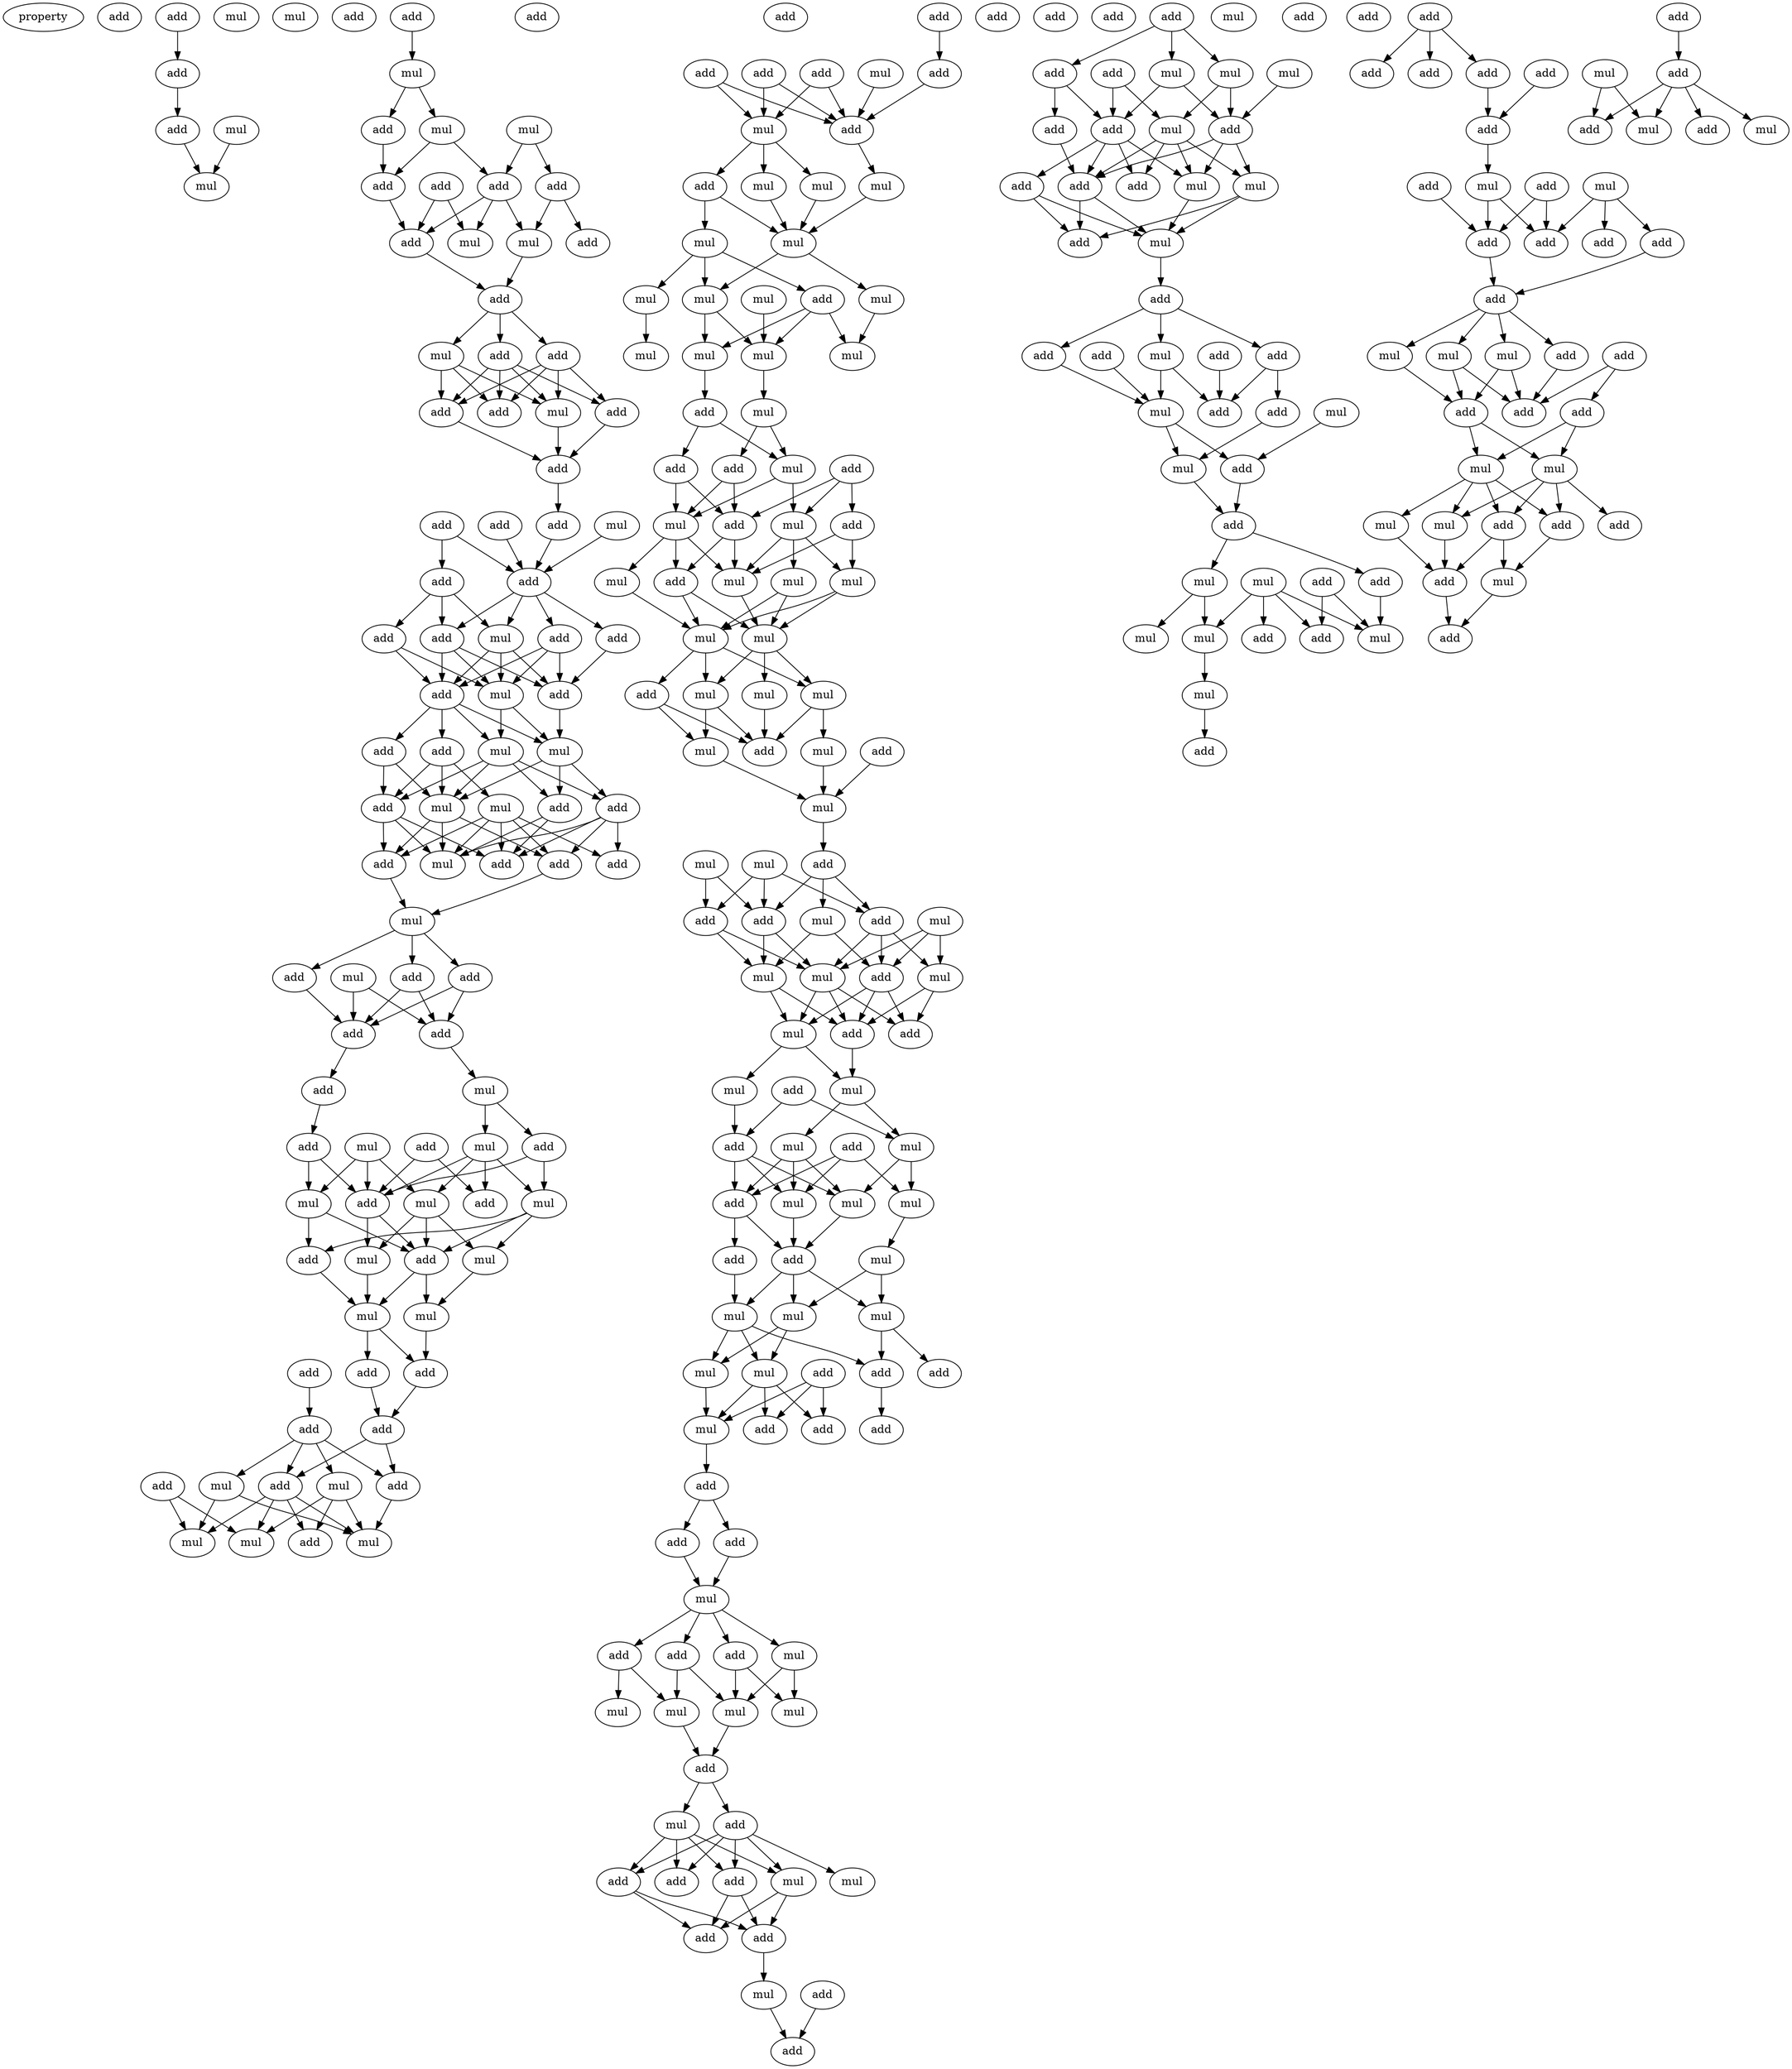 digraph {
    node [fontcolor=black]
    property [mul=2,lf=1.6]
    0 [ label = add ];
    1 [ label = add ];
    2 [ label = mul ];
    3 [ label = mul ];
    4 [ label = add ];
    5 [ label = add ];
    6 [ label = add ];
    7 [ label = mul ];
    8 [ label = mul ];
    9 [ label = add ];
    10 [ label = mul ];
    11 [ label = mul ];
    12 [ label = mul ];
    13 [ label = add ];
    14 [ label = add ];
    15 [ label = add ];
    16 [ label = add ];
    17 [ label = add ];
    18 [ label = add ];
    19 [ label = mul ];
    20 [ label = add ];
    21 [ label = mul ];
    22 [ label = add ];
    23 [ label = add ];
    24 [ label = add ];
    25 [ label = mul ];
    26 [ label = add ];
    27 [ label = mul ];
    28 [ label = add ];
    29 [ label = add ];
    30 [ label = add ];
    31 [ label = add ];
    32 [ label = add ];
    33 [ label = add ];
    34 [ label = mul ];
    35 [ label = add ];
    36 [ label = add ];
    37 [ label = add ];
    38 [ label = add ];
    39 [ label = add ];
    40 [ label = add ];
    41 [ label = add ];
    42 [ label = add ];
    43 [ label = mul ];
    44 [ label = add ];
    45 [ label = add ];
    46 [ label = mul ];
    47 [ label = mul ];
    48 [ label = add ];
    49 [ label = mul ];
    50 [ label = add ];
    51 [ label = add ];
    52 [ label = add ];
    53 [ label = add ];
    54 [ label = mul ];
    55 [ label = mul ];
    56 [ label = add ];
    57 [ label = add ];
    58 [ label = mul ];
    59 [ label = add ];
    60 [ label = add ];
    61 [ label = mul ];
    62 [ label = mul ];
    63 [ label = add ];
    64 [ label = add ];
    65 [ label = add ];
    66 [ label = add ];
    67 [ label = add ];
    68 [ label = mul ];
    69 [ label = add ];
    70 [ label = add ];
    71 [ label = add ];
    72 [ label = mul ];
    73 [ label = mul ];
    74 [ label = add ];
    75 [ label = mul ];
    76 [ label = add ];
    77 [ label = mul ];
    78 [ label = mul ];
    79 [ label = add ];
    80 [ label = add ];
    81 [ label = add ];
    82 [ label = mul ];
    83 [ label = mul ];
    84 [ label = mul ];
    85 [ label = mul ];
    86 [ label = add ];
    87 [ label = add ];
    88 [ label = add ];
    89 [ label = add ];
    90 [ label = add ];
    91 [ label = add ];
    92 [ label = mul ];
    93 [ label = mul ];
    94 [ label = add ];
    95 [ label = add ];
    96 [ label = mul ];
    97 [ label = mul ];
    98 [ label = mul ];
    99 [ label = add ];
    100 [ label = add ];
    101 [ label = add ];
    102 [ label = mul ];
    103 [ label = add ];
    104 [ label = add ];
    105 [ label = add ];
    106 [ label = add ];
    107 [ label = mul ];
    108 [ label = add ];
    109 [ label = mul ];
    110 [ label = mul ];
    111 [ label = mul ];
    112 [ label = mul ];
    113 [ label = mul ];
    114 [ label = mul ];
    115 [ label = mul ];
    116 [ label = mul ];
    117 [ label = add ];
    118 [ label = mul ];
    119 [ label = mul ];
    120 [ label = mul ];
    121 [ label = mul ];
    122 [ label = mul ];
    123 [ label = add ];
    124 [ label = mul ];
    125 [ label = mul ];
    126 [ label = add ];
    127 [ label = add ];
    128 [ label = add ];
    129 [ label = add ];
    130 [ label = mul ];
    131 [ label = add ];
    132 [ label = mul ];
    133 [ label = mul ];
    134 [ label = mul ];
    135 [ label = mul ];
    136 [ label = add ];
    137 [ label = mul ];
    138 [ label = mul ];
    139 [ label = mul ];
    140 [ label = mul ];
    141 [ label = mul ];
    142 [ label = mul ];
    143 [ label = add ];
    144 [ label = add ];
    145 [ label = add ];
    146 [ label = mul ];
    147 [ label = mul ];
    148 [ label = mul ];
    149 [ label = add ];
    150 [ label = mul ];
    151 [ label = mul ];
    152 [ label = add ];
    153 [ label = add ];
    154 [ label = mul ];
    155 [ label = mul ];
    156 [ label = add ];
    157 [ label = mul ];
    158 [ label = add ];
    159 [ label = mul ];
    160 [ label = mul ];
    161 [ label = add ];
    162 [ label = add ];
    163 [ label = mul ];
    164 [ label = mul ];
    165 [ label = mul ];
    166 [ label = add ];
    167 [ label = mul ];
    168 [ label = add ];
    169 [ label = mul ];
    170 [ label = add ];
    171 [ label = mul ];
    172 [ label = mul ];
    173 [ label = mul ];
    174 [ label = add ];
    175 [ label = add ];
    176 [ label = mul ];
    177 [ label = add ];
    178 [ label = mul ];
    179 [ label = mul ];
    180 [ label = mul ];
    181 [ label = mul ];
    182 [ label = add ];
    183 [ label = add ];
    184 [ label = mul ];
    185 [ label = add ];
    186 [ label = add ];
    187 [ label = add ];
    188 [ label = mul ];
    189 [ label = add ];
    190 [ label = add ];
    191 [ label = add ];
    192 [ label = add ];
    193 [ label = add ];
    194 [ label = mul ];
    195 [ label = add ];
    196 [ label = mul ];
    197 [ label = add ];
    198 [ label = add ];
    199 [ label = add ];
    200 [ label = add ];
    201 [ label = mul ];
    202 [ label = mul ];
    203 [ label = mul ];
    204 [ label = mul ];
    205 [ label = add ];
    206 [ label = add ];
    207 [ label = mul ];
    208 [ label = mul ];
    209 [ label = mul ];
    210 [ label = add ];
    211 [ label = add ];
    212 [ label = add ];
    213 [ label = add ];
    214 [ label = add ];
    215 [ label = mul ];
    216 [ label = add ];
    217 [ label = add ];
    218 [ label = add ];
    219 [ label = mul ];
    220 [ label = mul ];
    221 [ label = add ];
    222 [ label = add ];
    223 [ label = mul ];
    224 [ label = add ];
    225 [ label = mul ];
    226 [ label = add ];
    227 [ label = add ];
    228 [ label = add ];
    229 [ label = mul ];
    230 [ label = add ];
    231 [ label = mul ];
    232 [ label = add ];
    233 [ label = mul ];
    234 [ label = add ];
    235 [ label = add ];
    236 [ label = add ];
    237 [ label = mul ];
    238 [ label = add ];
    239 [ label = add ];
    240 [ label = add ];
    241 [ label = add ];
    242 [ label = mul ];
    243 [ label = add ];
    244 [ label = mul ];
    245 [ label = mul ];
    246 [ label = add ];
    247 [ label = add ];
    248 [ label = mul ];
    249 [ label = add ];
    250 [ label = mul ];
    251 [ label = add ];
    252 [ label = mul ];
    253 [ label = mul ];
    254 [ label = mul ];
    255 [ label = add ];
    256 [ label = add ];
    257 [ label = mul ];
    258 [ label = add ];
    259 [ label = mul ];
    260 [ label = add ];
    261 [ label = add ];
    262 [ label = add ];
    263 [ label = add ];
    264 [ label = add ];
    265 [ label = add ];
    266 [ label = add ];
    267 [ label = add ];
    268 [ label = add ];
    269 [ label = mul ];
    270 [ label = mul ];
    271 [ label = add ];
    272 [ label = add ];
    273 [ label = add ];
    274 [ label = add ];
    275 [ label = add ];
    276 [ label = add ];
    277 [ label = mul ];
    278 [ label = add ];
    279 [ label = mul ];
    280 [ label = add ];
    281 [ label = mul ];
    282 [ label = add ];
    283 [ label = add ];
    284 [ label = add ];
    285 [ label = mul ];
    286 [ label = mul ];
    287 [ label = mul ];
    288 [ label = add ];
    289 [ label = add ];
    290 [ label = mul ];
    291 [ label = add ];
    292 [ label = add ];
    293 [ label = mul ];
    294 [ label = add ];
    295 [ label = add ];
    296 [ label = add ];
    297 [ label = mul ];
    298 [ label = add ];
    299 [ label = add ];
    300 [ label = mul ];
    301 [ label = mul ];
    1 -> 5 [ name = 0 ];
    5 -> 6 [ name = 1 ];
    6 -> 8 [ name = 2 ];
    7 -> 8 [ name = 3 ];
    9 -> 10 [ name = 4 ];
    10 -> 11 [ name = 5 ];
    10 -> 13 [ name = 6 ];
    11 -> 14 [ name = 7 ];
    11 -> 16 [ name = 8 ];
    12 -> 15 [ name = 9 ];
    12 -> 16 [ name = 10 ];
    13 -> 14 [ name = 11 ];
    14 -> 18 [ name = 12 ];
    15 -> 20 [ name = 13 ];
    15 -> 21 [ name = 14 ];
    16 -> 18 [ name = 15 ];
    16 -> 19 [ name = 16 ];
    16 -> 21 [ name = 17 ];
    17 -> 18 [ name = 18 ];
    17 -> 19 [ name = 19 ];
    18 -> 23 [ name = 20 ];
    21 -> 23 [ name = 21 ];
    23 -> 24 [ name = 22 ];
    23 -> 25 [ name = 23 ];
    23 -> 26 [ name = 24 ];
    24 -> 27 [ name = 25 ];
    24 -> 28 [ name = 26 ];
    24 -> 29 [ name = 27 ];
    24 -> 30 [ name = 28 ];
    25 -> 27 [ name = 29 ];
    25 -> 28 [ name = 30 ];
    25 -> 30 [ name = 31 ];
    26 -> 27 [ name = 32 ];
    26 -> 28 [ name = 33 ];
    26 -> 29 [ name = 34 ];
    26 -> 30 [ name = 35 ];
    27 -> 31 [ name = 36 ];
    29 -> 31 [ name = 37 ];
    30 -> 31 [ name = 38 ];
    31 -> 33 [ name = 39 ];
    33 -> 37 [ name = 40 ];
    34 -> 37 [ name = 41 ];
    35 -> 37 [ name = 42 ];
    35 -> 38 [ name = 43 ];
    36 -> 37 [ name = 44 ];
    37 -> 39 [ name = 45 ];
    37 -> 40 [ name = 46 ];
    37 -> 41 [ name = 47 ];
    37 -> 43 [ name = 48 ];
    38 -> 40 [ name = 49 ];
    38 -> 42 [ name = 50 ];
    38 -> 43 [ name = 51 ];
    39 -> 45 [ name = 52 ];
    40 -> 44 [ name = 53 ];
    40 -> 45 [ name = 54 ];
    40 -> 46 [ name = 55 ];
    41 -> 44 [ name = 56 ];
    41 -> 45 [ name = 57 ];
    41 -> 46 [ name = 58 ];
    42 -> 44 [ name = 59 ];
    42 -> 46 [ name = 60 ];
    43 -> 44 [ name = 61 ];
    43 -> 45 [ name = 62 ];
    43 -> 46 [ name = 63 ];
    44 -> 47 [ name = 64 ];
    44 -> 48 [ name = 65 ];
    44 -> 49 [ name = 66 ];
    44 -> 50 [ name = 67 ];
    45 -> 47 [ name = 68 ];
    46 -> 47 [ name = 69 ];
    46 -> 49 [ name = 70 ];
    47 -> 51 [ name = 71 ];
    47 -> 52 [ name = 72 ];
    47 -> 54 [ name = 73 ];
    48 -> 53 [ name = 74 ];
    48 -> 54 [ name = 75 ];
    49 -> 51 [ name = 76 ];
    49 -> 52 [ name = 77 ];
    49 -> 53 [ name = 78 ];
    49 -> 54 [ name = 79 ];
    50 -> 53 [ name = 80 ];
    50 -> 54 [ name = 81 ];
    50 -> 55 [ name = 82 ];
    51 -> 58 [ name = 83 ];
    51 -> 59 [ name = 84 ];
    52 -> 57 [ name = 85 ];
    52 -> 58 [ name = 86 ];
    52 -> 59 [ name = 87 ];
    52 -> 60 [ name = 88 ];
    53 -> 56 [ name = 89 ];
    53 -> 58 [ name = 90 ];
    53 -> 59 [ name = 91 ];
    54 -> 56 [ name = 92 ];
    54 -> 58 [ name = 93 ];
    54 -> 60 [ name = 94 ];
    55 -> 56 [ name = 95 ];
    55 -> 57 [ name = 96 ];
    55 -> 58 [ name = 97 ];
    55 -> 59 [ name = 98 ];
    55 -> 60 [ name = 99 ];
    56 -> 61 [ name = 100 ];
    60 -> 61 [ name = 101 ];
    61 -> 63 [ name = 102 ];
    61 -> 64 [ name = 103 ];
    61 -> 65 [ name = 104 ];
    62 -> 66 [ name = 105 ];
    62 -> 67 [ name = 106 ];
    63 -> 66 [ name = 107 ];
    63 -> 67 [ name = 108 ];
    64 -> 66 [ name = 109 ];
    65 -> 66 [ name = 110 ];
    65 -> 67 [ name = 111 ];
    66 -> 69 [ name = 112 ];
    67 -> 68 [ name = 113 ];
    68 -> 72 [ name = 114 ];
    68 -> 74 [ name = 115 ];
    69 -> 70 [ name = 116 ];
    70 -> 75 [ name = 117 ];
    70 -> 76 [ name = 118 ];
    71 -> 76 [ name = 119 ];
    71 -> 79 [ name = 120 ];
    72 -> 76 [ name = 121 ];
    72 -> 77 [ name = 122 ];
    72 -> 78 [ name = 123 ];
    72 -> 79 [ name = 124 ];
    73 -> 75 [ name = 125 ];
    73 -> 76 [ name = 126 ];
    73 -> 78 [ name = 127 ];
    74 -> 76 [ name = 128 ];
    74 -> 77 [ name = 129 ];
    75 -> 80 [ name = 130 ];
    75 -> 81 [ name = 131 ];
    76 -> 80 [ name = 132 ];
    76 -> 82 [ name = 133 ];
    77 -> 80 [ name = 134 ];
    77 -> 81 [ name = 135 ];
    77 -> 83 [ name = 136 ];
    78 -> 80 [ name = 137 ];
    78 -> 82 [ name = 138 ];
    78 -> 83 [ name = 139 ];
    80 -> 84 [ name = 140 ];
    80 -> 85 [ name = 141 ];
    81 -> 85 [ name = 142 ];
    82 -> 85 [ name = 143 ];
    83 -> 84 [ name = 144 ];
    84 -> 87 [ name = 145 ];
    85 -> 87 [ name = 146 ];
    85 -> 88 [ name = 147 ];
    86 -> 89 [ name = 148 ];
    87 -> 90 [ name = 149 ];
    88 -> 90 [ name = 150 ];
    89 -> 92 [ name = 151 ];
    89 -> 93 [ name = 152 ];
    89 -> 94 [ name = 153 ];
    89 -> 95 [ name = 154 ];
    90 -> 94 [ name = 155 ];
    90 -> 95 [ name = 156 ];
    91 -> 96 [ name = 157 ];
    91 -> 98 [ name = 158 ];
    92 -> 97 [ name = 159 ];
    92 -> 98 [ name = 160 ];
    92 -> 99 [ name = 161 ];
    93 -> 96 [ name = 162 ];
    93 -> 97 [ name = 163 ];
    94 -> 96 [ name = 164 ];
    94 -> 97 [ name = 165 ];
    94 -> 98 [ name = 166 ];
    94 -> 99 [ name = 167 ];
    95 -> 97 [ name = 168 ];
    100 -> 101 [ name = 169 ];
    101 -> 106 [ name = 170 ];
    102 -> 106 [ name = 171 ];
    103 -> 106 [ name = 172 ];
    103 -> 107 [ name = 173 ];
    104 -> 106 [ name = 174 ];
    104 -> 107 [ name = 175 ];
    105 -> 106 [ name = 176 ];
    105 -> 107 [ name = 177 ];
    106 -> 109 [ name = 178 ];
    107 -> 108 [ name = 179 ];
    107 -> 110 [ name = 180 ];
    107 -> 111 [ name = 181 ];
    108 -> 112 [ name = 182 ];
    108 -> 113 [ name = 183 ];
    109 -> 112 [ name = 184 ];
    110 -> 112 [ name = 185 ];
    111 -> 112 [ name = 186 ];
    112 -> 116 [ name = 187 ];
    112 -> 118 [ name = 188 ];
    113 -> 114 [ name = 189 ];
    113 -> 117 [ name = 190 ];
    113 -> 118 [ name = 191 ];
    114 -> 122 [ name = 192 ];
    115 -> 119 [ name = 193 ];
    116 -> 120 [ name = 194 ];
    117 -> 119 [ name = 195 ];
    117 -> 120 [ name = 196 ];
    117 -> 121 [ name = 197 ];
    118 -> 119 [ name = 198 ];
    118 -> 121 [ name = 199 ];
    119 -> 124 [ name = 200 ];
    121 -> 123 [ name = 201 ];
    123 -> 125 [ name = 202 ];
    123 -> 126 [ name = 203 ];
    124 -> 125 [ name = 204 ];
    124 -> 128 [ name = 205 ];
    125 -> 130 [ name = 206 ];
    125 -> 132 [ name = 207 ];
    126 -> 130 [ name = 208 ];
    126 -> 131 [ name = 209 ];
    127 -> 129 [ name = 210 ];
    127 -> 131 [ name = 211 ];
    127 -> 132 [ name = 212 ];
    128 -> 130 [ name = 213 ];
    128 -> 131 [ name = 214 ];
    129 -> 133 [ name = 215 ];
    129 -> 135 [ name = 216 ];
    130 -> 134 [ name = 217 ];
    130 -> 135 [ name = 218 ];
    130 -> 136 [ name = 219 ];
    131 -> 135 [ name = 220 ];
    131 -> 136 [ name = 221 ];
    132 -> 133 [ name = 222 ];
    132 -> 135 [ name = 223 ];
    132 -> 137 [ name = 224 ];
    133 -> 138 [ name = 225 ];
    133 -> 139 [ name = 226 ];
    134 -> 139 [ name = 227 ];
    135 -> 138 [ name = 228 ];
    136 -> 138 [ name = 229 ];
    136 -> 139 [ name = 230 ];
    137 -> 138 [ name = 231 ];
    137 -> 139 [ name = 232 ];
    138 -> 140 [ name = 233 ];
    138 -> 141 [ name = 234 ];
    138 -> 142 [ name = 235 ];
    139 -> 140 [ name = 236 ];
    139 -> 142 [ name = 237 ];
    139 -> 143 [ name = 238 ];
    140 -> 145 [ name = 239 ];
    140 -> 146 [ name = 240 ];
    141 -> 145 [ name = 241 ];
    142 -> 145 [ name = 242 ];
    142 -> 147 [ name = 243 ];
    143 -> 145 [ name = 244 ];
    143 -> 146 [ name = 245 ];
    144 -> 148 [ name = 246 ];
    146 -> 148 [ name = 247 ];
    147 -> 148 [ name = 248 ];
    148 -> 149 [ name = 249 ];
    149 -> 152 [ name = 250 ];
    149 -> 153 [ name = 251 ];
    149 -> 155 [ name = 252 ];
    150 -> 152 [ name = 253 ];
    150 -> 153 [ name = 254 ];
    150 -> 156 [ name = 255 ];
    151 -> 152 [ name = 256 ];
    151 -> 156 [ name = 257 ];
    152 -> 157 [ name = 258 ];
    152 -> 160 [ name = 259 ];
    153 -> 158 [ name = 260 ];
    153 -> 159 [ name = 261 ];
    153 -> 160 [ name = 262 ];
    154 -> 158 [ name = 263 ];
    154 -> 159 [ name = 264 ];
    154 -> 160 [ name = 265 ];
    155 -> 157 [ name = 266 ];
    155 -> 158 [ name = 267 ];
    156 -> 157 [ name = 268 ];
    156 -> 160 [ name = 269 ];
    157 -> 162 [ name = 270 ];
    157 -> 163 [ name = 271 ];
    158 -> 161 [ name = 272 ];
    158 -> 162 [ name = 273 ];
    158 -> 163 [ name = 274 ];
    159 -> 161 [ name = 275 ];
    159 -> 162 [ name = 276 ];
    160 -> 161 [ name = 277 ];
    160 -> 162 [ name = 278 ];
    160 -> 163 [ name = 279 ];
    162 -> 164 [ name = 280 ];
    163 -> 164 [ name = 281 ];
    163 -> 165 [ name = 282 ];
    164 -> 167 [ name = 283 ];
    164 -> 169 [ name = 284 ];
    165 -> 170 [ name = 285 ];
    166 -> 167 [ name = 286 ];
    166 -> 170 [ name = 287 ];
    167 -> 171 [ name = 288 ];
    167 -> 172 [ name = 289 ];
    168 -> 171 [ name = 290 ];
    168 -> 173 [ name = 291 ];
    168 -> 174 [ name = 292 ];
    169 -> 172 [ name = 293 ];
    169 -> 173 [ name = 294 ];
    169 -> 174 [ name = 295 ];
    170 -> 172 [ name = 296 ];
    170 -> 173 [ name = 297 ];
    170 -> 174 [ name = 298 ];
    171 -> 176 [ name = 299 ];
    172 -> 175 [ name = 300 ];
    173 -> 175 [ name = 301 ];
    174 -> 175 [ name = 302 ];
    174 -> 177 [ name = 303 ];
    175 -> 178 [ name = 304 ];
    175 -> 179 [ name = 305 ];
    175 -> 180 [ name = 306 ];
    176 -> 178 [ name = 307 ];
    176 -> 179 [ name = 308 ];
    177 -> 180 [ name = 309 ];
    178 -> 183 [ name = 310 ];
    178 -> 185 [ name = 311 ];
    179 -> 181 [ name = 312 ];
    179 -> 184 [ name = 313 ];
    180 -> 181 [ name = 314 ];
    180 -> 184 [ name = 315 ];
    180 -> 185 [ name = 316 ];
    181 -> 188 [ name = 317 ];
    182 -> 186 [ name = 318 ];
    182 -> 188 [ name = 319 ];
    182 -> 189 [ name = 320 ];
    184 -> 186 [ name = 321 ];
    184 -> 188 [ name = 322 ];
    184 -> 189 [ name = 323 ];
    185 -> 187 [ name = 324 ];
    188 -> 191 [ name = 325 ];
    191 -> 192 [ name = 326 ];
    191 -> 193 [ name = 327 ];
    192 -> 194 [ name = 328 ];
    193 -> 194 [ name = 329 ];
    194 -> 196 [ name = 330 ];
    194 -> 197 [ name = 331 ];
    194 -> 198 [ name = 332 ];
    194 -> 200 [ name = 333 ];
    196 -> 202 [ name = 334 ];
    196 -> 203 [ name = 335 ];
    197 -> 202 [ name = 336 ];
    197 -> 203 [ name = 337 ];
    198 -> 201 [ name = 338 ];
    198 -> 202 [ name = 339 ];
    200 -> 201 [ name = 340 ];
    200 -> 204 [ name = 341 ];
    201 -> 205 [ name = 342 ];
    202 -> 205 [ name = 343 ];
    205 -> 206 [ name = 344 ];
    205 -> 207 [ name = 345 ];
    206 -> 208 [ name = 346 ];
    206 -> 209 [ name = 347 ];
    206 -> 210 [ name = 348 ];
    206 -> 211 [ name = 349 ];
    206 -> 212 [ name = 350 ];
    207 -> 208 [ name = 351 ];
    207 -> 210 [ name = 352 ];
    207 -> 211 [ name = 353 ];
    207 -> 212 [ name = 354 ];
    208 -> 213 [ name = 355 ];
    208 -> 214 [ name = 356 ];
    210 -> 213 [ name = 357 ];
    210 -> 214 [ name = 358 ];
    211 -> 213 [ name = 359 ];
    211 -> 214 [ name = 360 ];
    213 -> 215 [ name = 361 ];
    215 -> 217 [ name = 362 ];
    216 -> 217 [ name = 363 ];
    218 -> 219 [ name = 364 ];
    218 -> 222 [ name = 365 ];
    218 -> 223 [ name = 366 ];
    219 -> 224 [ name = 367 ];
    219 -> 225 [ name = 368 ];
    220 -> 224 [ name = 369 ];
    221 -> 225 [ name = 370 ];
    221 -> 227 [ name = 371 ];
    222 -> 226 [ name = 372 ];
    222 -> 227 [ name = 373 ];
    223 -> 224 [ name = 374 ];
    223 -> 227 [ name = 375 ];
    224 -> 228 [ name = 376 ];
    224 -> 229 [ name = 377 ];
    224 -> 231 [ name = 378 ];
    225 -> 228 [ name = 379 ];
    225 -> 229 [ name = 380 ];
    225 -> 230 [ name = 381 ];
    225 -> 231 [ name = 382 ];
    226 -> 228 [ name = 383 ];
    227 -> 228 [ name = 384 ];
    227 -> 230 [ name = 385 ];
    227 -> 231 [ name = 386 ];
    227 -> 232 [ name = 387 ];
    228 -> 233 [ name = 388 ];
    228 -> 234 [ name = 389 ];
    229 -> 233 [ name = 390 ];
    229 -> 234 [ name = 391 ];
    231 -> 233 [ name = 392 ];
    232 -> 233 [ name = 393 ];
    232 -> 234 [ name = 394 ];
    233 -> 235 [ name = 395 ];
    235 -> 236 [ name = 396 ];
    235 -> 237 [ name = 397 ];
    235 -> 240 [ name = 398 ];
    236 -> 242 [ name = 399 ];
    237 -> 241 [ name = 400 ];
    237 -> 242 [ name = 401 ];
    238 -> 242 [ name = 402 ];
    239 -> 241 [ name = 403 ];
    240 -> 241 [ name = 404 ];
    240 -> 243 [ name = 405 ];
    242 -> 245 [ name = 406 ];
    242 -> 246 [ name = 407 ];
    243 -> 245 [ name = 408 ];
    244 -> 246 [ name = 409 ];
    245 -> 247 [ name = 410 ];
    246 -> 247 [ name = 411 ];
    247 -> 248 [ name = 412 ];
    247 -> 249 [ name = 413 ];
    248 -> 252 [ name = 414 ];
    248 -> 254 [ name = 415 ];
    249 -> 253 [ name = 416 ];
    250 -> 253 [ name = 417 ];
    250 -> 254 [ name = 418 ];
    250 -> 255 [ name = 419 ];
    250 -> 256 [ name = 420 ];
    251 -> 253 [ name = 421 ];
    251 -> 256 [ name = 422 ];
    254 -> 257 [ name = 423 ];
    257 -> 258 [ name = 424 ];
    262 -> 263 [ name = 425 ];
    262 -> 264 [ name = 426 ];
    262 -> 265 [ name = 427 ];
    265 -> 267 [ name = 428 ];
    266 -> 267 [ name = 429 ];
    267 -> 269 [ name = 430 ];
    268 -> 274 [ name = 431 ];
    269 -> 272 [ name = 432 ];
    269 -> 274 [ name = 433 ];
    270 -> 272 [ name = 434 ];
    270 -> 273 [ name = 435 ];
    270 -> 275 [ name = 436 ];
    271 -> 272 [ name = 437 ];
    271 -> 274 [ name = 438 ];
    274 -> 276 [ name = 439 ];
    275 -> 276 [ name = 440 ];
    276 -> 277 [ name = 441 ];
    276 -> 279 [ name = 442 ];
    276 -> 280 [ name = 443 ];
    276 -> 281 [ name = 444 ];
    277 -> 284 [ name = 445 ];
    278 -> 282 [ name = 446 ];
    278 -> 283 [ name = 447 ];
    279 -> 282 [ name = 448 ];
    279 -> 284 [ name = 449 ];
    280 -> 282 [ name = 450 ];
    281 -> 282 [ name = 451 ];
    281 -> 284 [ name = 452 ];
    283 -> 285 [ name = 453 ];
    283 -> 286 [ name = 454 ];
    284 -> 285 [ name = 455 ];
    284 -> 286 [ name = 456 ];
    285 -> 287 [ name = 457 ];
    285 -> 288 [ name = 458 ];
    285 -> 290 [ name = 459 ];
    285 -> 291 [ name = 460 ];
    286 -> 287 [ name = 461 ];
    286 -> 288 [ name = 462 ];
    286 -> 289 [ name = 463 ];
    286 -> 291 [ name = 464 ];
    287 -> 292 [ name = 465 ];
    288 -> 293 [ name = 466 ];
    290 -> 292 [ name = 467 ];
    291 -> 292 [ name = 468 ];
    291 -> 293 [ name = 469 ];
    292 -> 295 [ name = 470 ];
    293 -> 295 [ name = 471 ];
    294 -> 296 [ name = 472 ];
    296 -> 298 [ name = 473 ];
    296 -> 299 [ name = 474 ];
    296 -> 300 [ name = 475 ];
    296 -> 301 [ name = 476 ];
    297 -> 298 [ name = 477 ];
    297 -> 301 [ name = 478 ];
}
